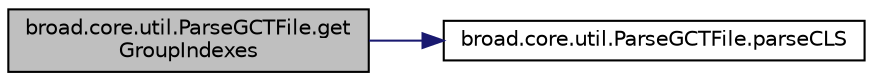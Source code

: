 digraph "broad.core.util.ParseGCTFile.getGroupIndexes"
{
  edge [fontname="Helvetica",fontsize="10",labelfontname="Helvetica",labelfontsize="10"];
  node [fontname="Helvetica",fontsize="10",shape=record];
  rankdir="LR";
  Node1 [label="broad.core.util.ParseGCTFile.get\lGroupIndexes",height=0.2,width=0.4,color="black", fillcolor="grey75", style="filled" fontcolor="black"];
  Node1 -> Node2 [color="midnightblue",fontsize="10",style="solid",fontname="Helvetica"];
  Node2 [label="broad.core.util.ParseGCTFile.parseCLS",height=0.2,width=0.4,color="black", fillcolor="white", style="filled",URL="$classbroad_1_1core_1_1util_1_1_parse_g_c_t_file.html#a38110eb88bd4a8579120077cfacc8c8a"];
}
